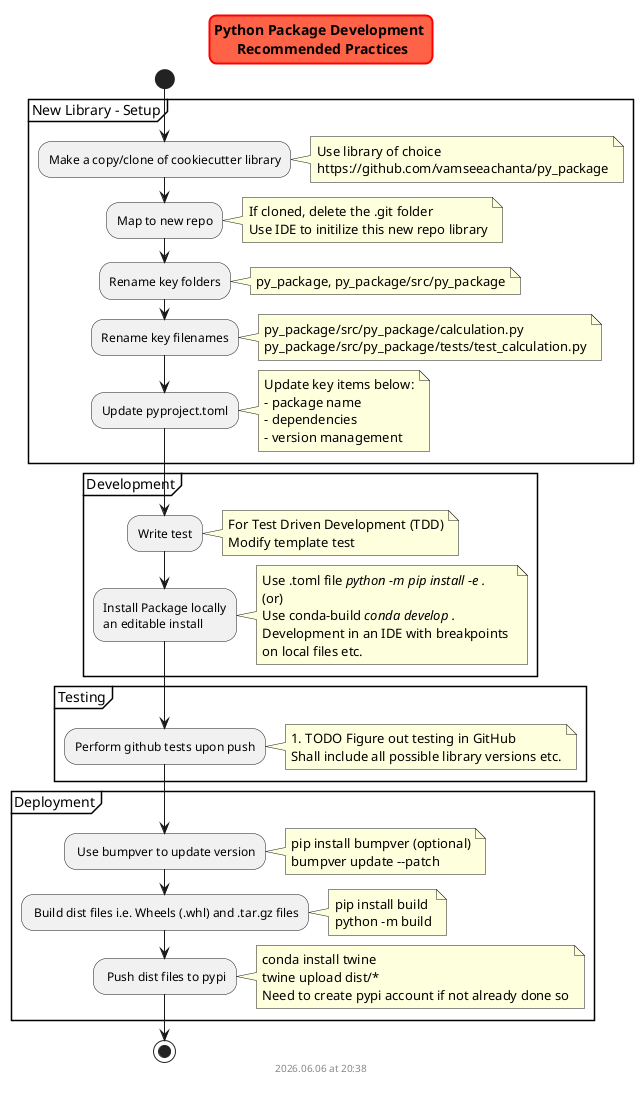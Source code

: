 @startuml package_development
skinparam titleBorderRoundCorner 15
skinparam titleBorderThickness 2
skinparam titleBorderColor red
skinparam titleBackgroundColor Tomato

title Python Package Development \n Recommended Practices

start

    partition "New Library - Setup" {


        :Make a copy/clone of cookiecutter library;
            note right
                Use library of choice
                https://github.com/vamseeachanta/py_package
            end note

        :Map to new repo;
            note right
                If cloned, delete the .git folder
                Use IDE to initilize this new repo library
            end note

        :Rename key folders;
            note right
                py_package, py_package/src/py_package
            end note

        :Rename key filenames;
            note right
                py_package/src/py_package/calculation.py
                py_package/src/py_package/tests/test_calculation.py
            end note

        :Update pyproject.toml;
            note right
                Update key items below:
                - package name
                - dependencies
                - version management
            end note
    }

    partition "Development" {
    :Write test;
        note right
            For Test Driven Development (TDD)
            Modify template test
        end note
    :Install Package locally 
    an editable install;
        note right
            Use .toml file //python -m pip install -e .//
            (or)
            Use conda-build //conda develop .//
            Development in an IDE with breakpoints 
            on local files etc.
        end note
    }

    partition "Testing" {
    :Perform github tests upon push;
        note right
            #TODO Figure out testing in GitHub
            Shall include all possible library versions etc.
        end note
    }


    partition "Deployment" {
    : Use bumpver to update version;
        note right
            pip install bumpver (optional)
            bumpver update --patch
        end note
    : Build dist files i.e. Wheels (.whl) and .tar.gz files;
        note right
            pip install build
            python -m build
        end note
    : Push dist files to pypi;
        note right
            conda install twine
            twine upload dist/*
            Need to create pypi account if not already done so
        end note
    }

stop

footer
%date("yyyy.MM.dd' at 'HH:mm")
%filename()
end footer

@enduml